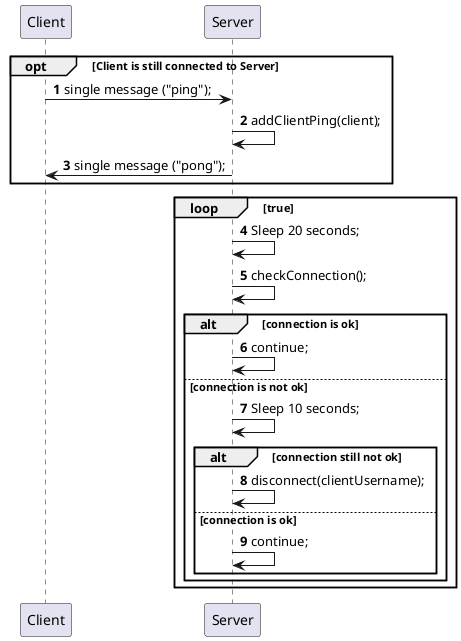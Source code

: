 @startuml
'https://plantuml.com/sequence-diagram

autonumber

opt Client is still connected to Server
Client -> Server: single message ("ping");
Server-> Server: addClientPing(client);
Server-> Client: single message ("pong");
end
loop true
Server->Server: Sleep 20 seconds;
Server->Server: checkConnection();
alt connection is ok
    Server->Server: continue;
else connection is not ok
    Server->Server: Sleep 10 seconds;
    alt connection still not ok
        Server->Server: disconnect(clientUsername);
    else connection is ok
        Server->Server: continue;
        end
    end
end loop
@enduml